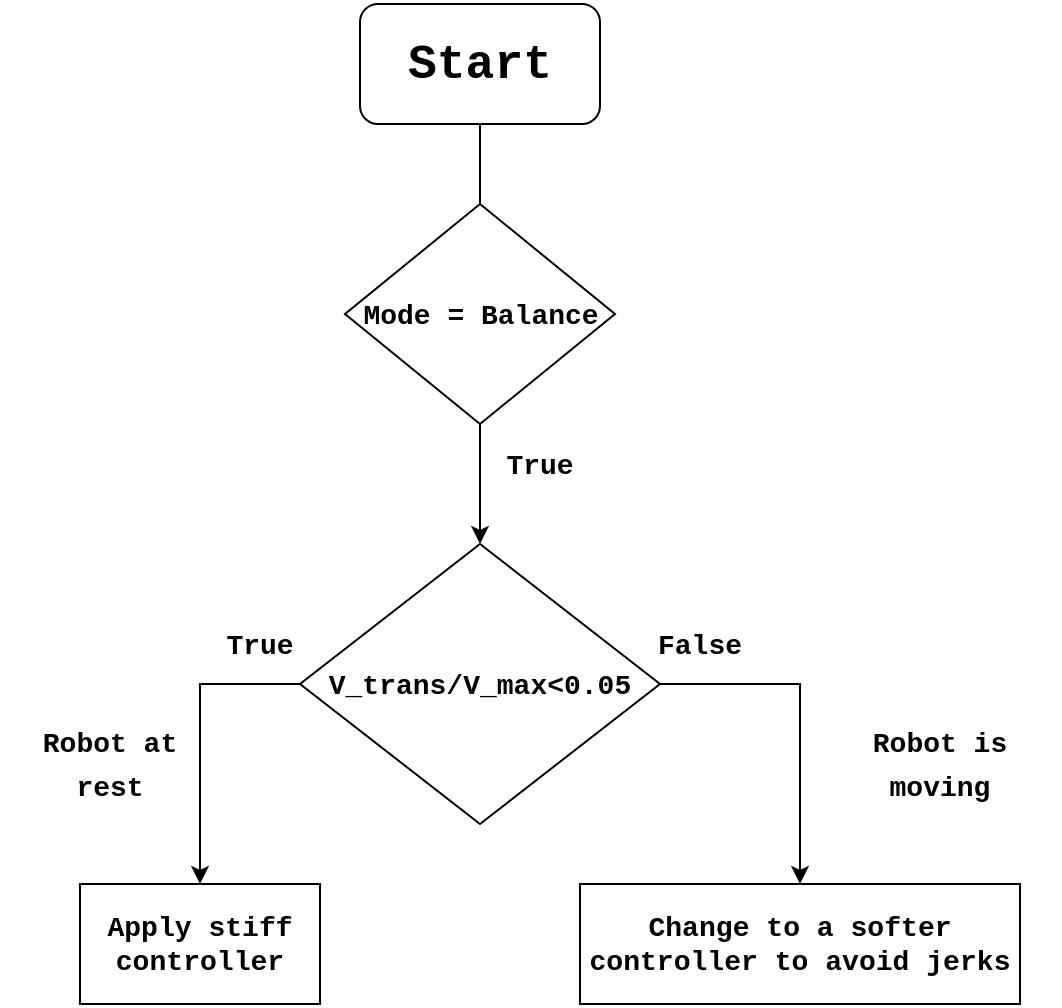 <mxfile version="10.5.9" type="github"><diagram id="TbwW3Bmpv2TXOuFnffuf" name="Page-1"><mxGraphModel dx="1010" dy="558" grid="1" gridSize="10" guides="1" tooltips="1" connect="1" arrows="1" fold="1" page="1" pageScale="1" pageWidth="850" pageHeight="1100" math="0" shadow="0"><root><mxCell id="0"/><mxCell id="1" parent="0"/><mxCell id="XTAZR2AXkX1DtWOOOAl6-3" style="edgeStyle=orthogonalEdgeStyle;rounded=0;orthogonalLoop=1;jettySize=auto;html=1;" parent="1" source="XTAZR2AXkX1DtWOOOAl6-1" edge="1"><mxGeometry relative="1" as="geometry"><mxPoint x="390" y="210" as="targetPoint"/></mxGeometry></mxCell><mxCell id="XTAZR2AXkX1DtWOOOAl6-1" value="&lt;h1&gt;&lt;font face=&quot;Courier New&quot;&gt;Start&lt;/font&gt;&lt;/h1&gt;" style="rounded=1;whiteSpace=wrap;html=1;" parent="1" vertex="1"><mxGeometry x="330" y="80" width="120" height="60" as="geometry"/></mxCell><mxCell id="XTAZR2AXkX1DtWOOOAl6-8" style="edgeStyle=orthogonalEdgeStyle;rounded=0;orthogonalLoop=1;jettySize=auto;html=1;exitX=0.5;exitY=1;exitDx=0;exitDy=0;entryX=0.5;entryY=0;entryDx=0;entryDy=0;fontFamily=Courier New;" parent="1" source="XTAZR2AXkX1DtWOOOAl6-5" target="XTAZR2AXkX1DtWOOOAl6-6" edge="1"><mxGeometry relative="1" as="geometry"/></mxCell><mxCell id="XTAZR2AXkX1DtWOOOAl6-5" value="&lt;h2&gt;&lt;font style=&quot;font-size: 14px&quot;&gt;Mode = Balance&lt;/font&gt;&lt;/h2&gt;" style="rhombus;whiteSpace=wrap;html=1;fontFamily=Courier New;" parent="1" vertex="1"><mxGeometry x="322.5" y="180" width="135" height="110" as="geometry"/></mxCell><mxCell id="2uxbZ0iT1J6pB5PVN-4z-2" style="edgeStyle=orthogonalEdgeStyle;rounded=0;orthogonalLoop=1;jettySize=auto;html=1;exitX=0;exitY=0.5;exitDx=0;exitDy=0;entryX=0.5;entryY=0;entryDx=0;entryDy=0;" edge="1" parent="1" source="XTAZR2AXkX1DtWOOOAl6-6" target="XTAZR2AXkX1DtWOOOAl6-11"><mxGeometry relative="1" as="geometry"/></mxCell><mxCell id="2uxbZ0iT1J6pB5PVN-4z-4" style="edgeStyle=orthogonalEdgeStyle;rounded=0;orthogonalLoop=1;jettySize=auto;html=1;exitX=1;exitY=0.5;exitDx=0;exitDy=0;entryX=0.5;entryY=0;entryDx=0;entryDy=0;" edge="1" parent="1" source="XTAZR2AXkX1DtWOOOAl6-6" target="XTAZR2AXkX1DtWOOOAl6-12"><mxGeometry relative="1" as="geometry"/></mxCell><mxCell id="XTAZR2AXkX1DtWOOOAl6-6" value="&lt;h2&gt;&lt;font style=&quot;font-size: 14px&quot;&gt;V_trans/V_max&amp;lt;0.05&lt;/font&gt;&lt;/h2&gt;" style="rhombus;whiteSpace=wrap;html=1;fontFamily=Courier New;" parent="1" vertex="1"><mxGeometry x="300" y="350" width="180" height="140" as="geometry"/></mxCell><mxCell id="XTAZR2AXkX1DtWOOOAl6-9" value="&lt;h2&gt;&lt;font style=&quot;font-size: 14px&quot;&gt;True&lt;/font&gt;&lt;/h2&gt;" style="text;html=1;strokeColor=none;fillColor=none;align=center;verticalAlign=middle;whiteSpace=wrap;rounded=0;fontFamily=Courier New;" parent="1" vertex="1"><mxGeometry x="400" y="300" width="40" height="20" as="geometry"/></mxCell><mxCell id="XTAZR2AXkX1DtWOOOAl6-11" value="&lt;h3&gt;Apply stiff controller&lt;/h3&gt;" style="rounded=0;whiteSpace=wrap;html=1;fontFamily=Courier New;" parent="1" vertex="1"><mxGeometry x="190" y="520" width="120" height="60" as="geometry"/></mxCell><mxCell id="XTAZR2AXkX1DtWOOOAl6-12" value="&lt;h3&gt;Change to a softer controller to avoid jerks&lt;/h3&gt;" style="rounded=0;whiteSpace=wrap;html=1;fontFamily=Courier New;" parent="1" vertex="1"><mxGeometry x="440" y="520" width="220" height="60" as="geometry"/></mxCell><mxCell id="XTAZR2AXkX1DtWOOOAl6-16" value="&lt;h2&gt;&lt;font style=&quot;font-size: 14px&quot;&gt;True&lt;/font&gt;&lt;/h2&gt;" style="text;html=1;strokeColor=none;fillColor=none;align=center;verticalAlign=middle;whiteSpace=wrap;rounded=0;fontFamily=Courier New;" parent="1" vertex="1"><mxGeometry x="260" y="390" width="40" height="20" as="geometry"/></mxCell><mxCell id="XTAZR2AXkX1DtWOOOAl6-17" value="&lt;h2&gt;&lt;font style=&quot;font-size: 14px&quot;&gt;False&lt;/font&gt;&lt;/h2&gt;" style="text;html=1;strokeColor=none;fillColor=none;align=center;verticalAlign=middle;whiteSpace=wrap;rounded=0;fontFamily=Courier New;" parent="1" vertex="1"><mxGeometry x="480" y="390" width="40" height="20" as="geometry"/></mxCell><mxCell id="XTAZR2AXkX1DtWOOOAl6-19" value="&lt;h2&gt;&lt;font style=&quot;font-size: 14px&quot;&gt;Robot at rest&lt;/font&gt;&lt;/h2&gt;" style="text;html=1;strokeColor=none;fillColor=none;align=center;verticalAlign=middle;whiteSpace=wrap;rounded=0;fontFamily=Courier New;" parent="1" vertex="1"><mxGeometry x="150" y="440" width="110" height="40" as="geometry"/></mxCell><mxCell id="XTAZR2AXkX1DtWOOOAl6-22" value="&lt;h2&gt;&lt;font style=&quot;font-size: 14px&quot;&gt;Robot is moving&lt;/font&gt;&lt;/h2&gt;" style="text;html=1;strokeColor=none;fillColor=none;align=center;verticalAlign=middle;whiteSpace=wrap;rounded=0;fontFamily=Courier New;" parent="1" vertex="1"><mxGeometry x="560" y="440" width="120" height="40" as="geometry"/></mxCell></root></mxGraphModel></diagram></mxfile>